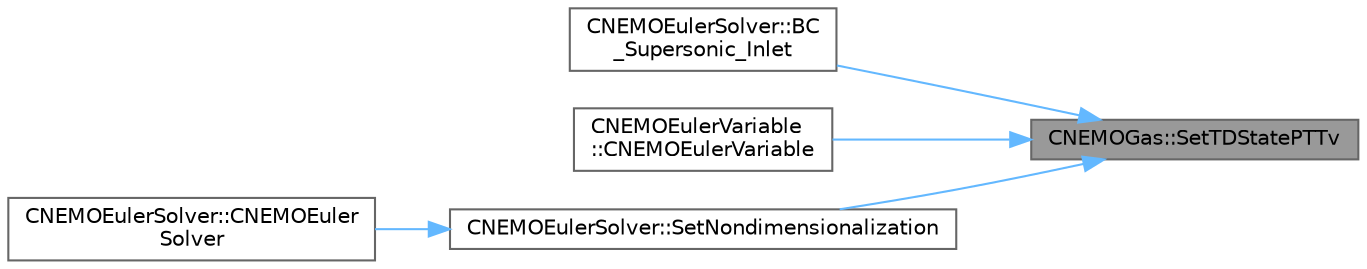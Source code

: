 digraph "CNEMOGas::SetTDStatePTTv"
{
 // LATEX_PDF_SIZE
  bgcolor="transparent";
  edge [fontname=Helvetica,fontsize=10,labelfontname=Helvetica,labelfontsize=10];
  node [fontname=Helvetica,fontsize=10,shape=box,height=0.2,width=0.4];
  rankdir="RL";
  Node1 [id="Node000001",label="CNEMOGas::SetTDStatePTTv",height=0.2,width=0.4,color="gray40", fillcolor="grey60", style="filled", fontcolor="black",tooltip="Set mixture thermodynamic state."];
  Node1 -> Node2 [id="edge1_Node000001_Node000002",dir="back",color="steelblue1",style="solid",tooltip=" "];
  Node2 [id="Node000002",label="CNEMOEulerSolver::BC\l_Supersonic_Inlet",height=0.2,width=0.4,color="grey40", fillcolor="white", style="filled",URL="$classCNEMOEulerSolver.html#a1448f7a4a713ada22016532249a56a95",tooltip="Impose a supersonic inlet boundary condition."];
  Node1 -> Node3 [id="edge2_Node000001_Node000003",dir="back",color="steelblue1",style="solid",tooltip=" "];
  Node3 [id="Node000003",label="CNEMOEulerVariable\l::CNEMOEulerVariable",height=0.2,width=0.4,color="grey40", fillcolor="white", style="filled",URL="$classCNEMOEulerVariable.html#a468c156010c928813b1a5dfa71c88938",tooltip="Constructor of the class."];
  Node1 -> Node4 [id="edge3_Node000001_Node000004",dir="back",color="steelblue1",style="solid",tooltip=" "];
  Node4 [id="Node000004",label="CNEMOEulerSolver::SetNondimensionalization",height=0.2,width=0.4,color="grey40", fillcolor="white", style="filled",URL="$classCNEMOEulerSolver.html#ad23673d38da9e895e4802b6d4d000c1b",tooltip="Set the fluid solver nondimensionalization."];
  Node4 -> Node5 [id="edge4_Node000004_Node000005",dir="back",color="steelblue1",style="solid",tooltip=" "];
  Node5 [id="Node000005",label="CNEMOEulerSolver::CNEMOEuler\lSolver",height=0.2,width=0.4,color="grey40", fillcolor="white", style="filled",URL="$classCNEMOEulerSolver.html#a192d56e184ee19ad0b0dd3282b74f1e6",tooltip="Contructor of the class."];
}
